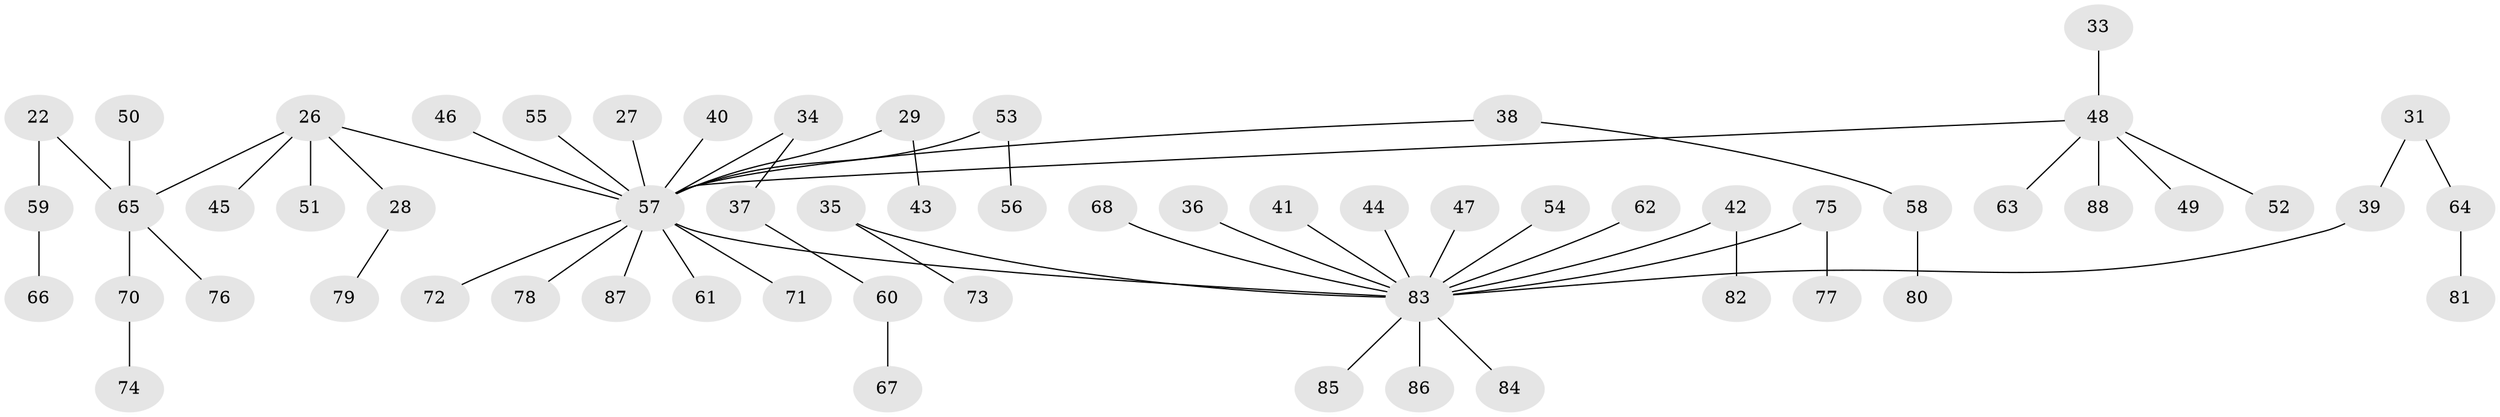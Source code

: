 // original degree distribution, {11: 0.011363636363636364, 6: 0.022727272727272728, 4: 0.045454545454545456, 3: 0.11363636363636363, 5: 0.03409090909090909, 2: 0.25, 1: 0.5227272727272727}
// Generated by graph-tools (version 1.1) at 2025/57/03/04/25 21:57:03]
// undirected, 61 vertices, 60 edges
graph export_dot {
graph [start="1"]
  node [color=gray90,style=filled];
  22;
  26 [super="+5"];
  27;
  28;
  29;
  31;
  33;
  34;
  35;
  36;
  37;
  38;
  39 [super="+17"];
  40;
  41;
  42;
  43;
  44;
  45;
  46;
  47;
  48 [super="+8"];
  49;
  50;
  51;
  52;
  53;
  54;
  55;
  56;
  57 [super="+3+1+13+14+21+25+15"];
  58;
  59;
  60;
  61;
  62;
  63;
  64;
  65 [super="+24+7"];
  66;
  67;
  68;
  70;
  71;
  72;
  73;
  74;
  75 [super="+16+19"];
  76;
  77;
  78;
  79;
  80;
  81;
  82;
  83 [super="+18+23+32+69"];
  84;
  85;
  86;
  87;
  88;
  22 -- 59;
  22 -- 65;
  26 -- 28;
  26 -- 45;
  26 -- 51;
  26 -- 57;
  26 -- 65;
  27 -- 57;
  28 -- 79;
  29 -- 43;
  29 -- 57;
  31 -- 64;
  31 -- 39;
  33 -- 48;
  34 -- 37;
  34 -- 57;
  35 -- 73;
  35 -- 83;
  36 -- 83;
  37 -- 60;
  38 -- 58;
  38 -- 57;
  39 -- 83;
  40 -- 57;
  41 -- 83;
  42 -- 82;
  42 -- 83;
  44 -- 83;
  46 -- 57;
  47 -- 83;
  48 -- 52;
  48 -- 49;
  48 -- 88;
  48 -- 63;
  48 -- 57;
  50 -- 65;
  53 -- 56;
  53 -- 57;
  54 -- 83;
  55 -- 57;
  57 -- 61;
  57 -- 72;
  57 -- 71;
  57 -- 78;
  57 -- 87;
  57 -- 83;
  58 -- 80;
  59 -- 66;
  60 -- 67;
  62 -- 83;
  64 -- 81;
  65 -- 76;
  65 -- 70;
  68 -- 83;
  70 -- 74;
  75 -- 77;
  75 -- 83;
  83 -- 85;
  83 -- 84;
  83 -- 86;
}
